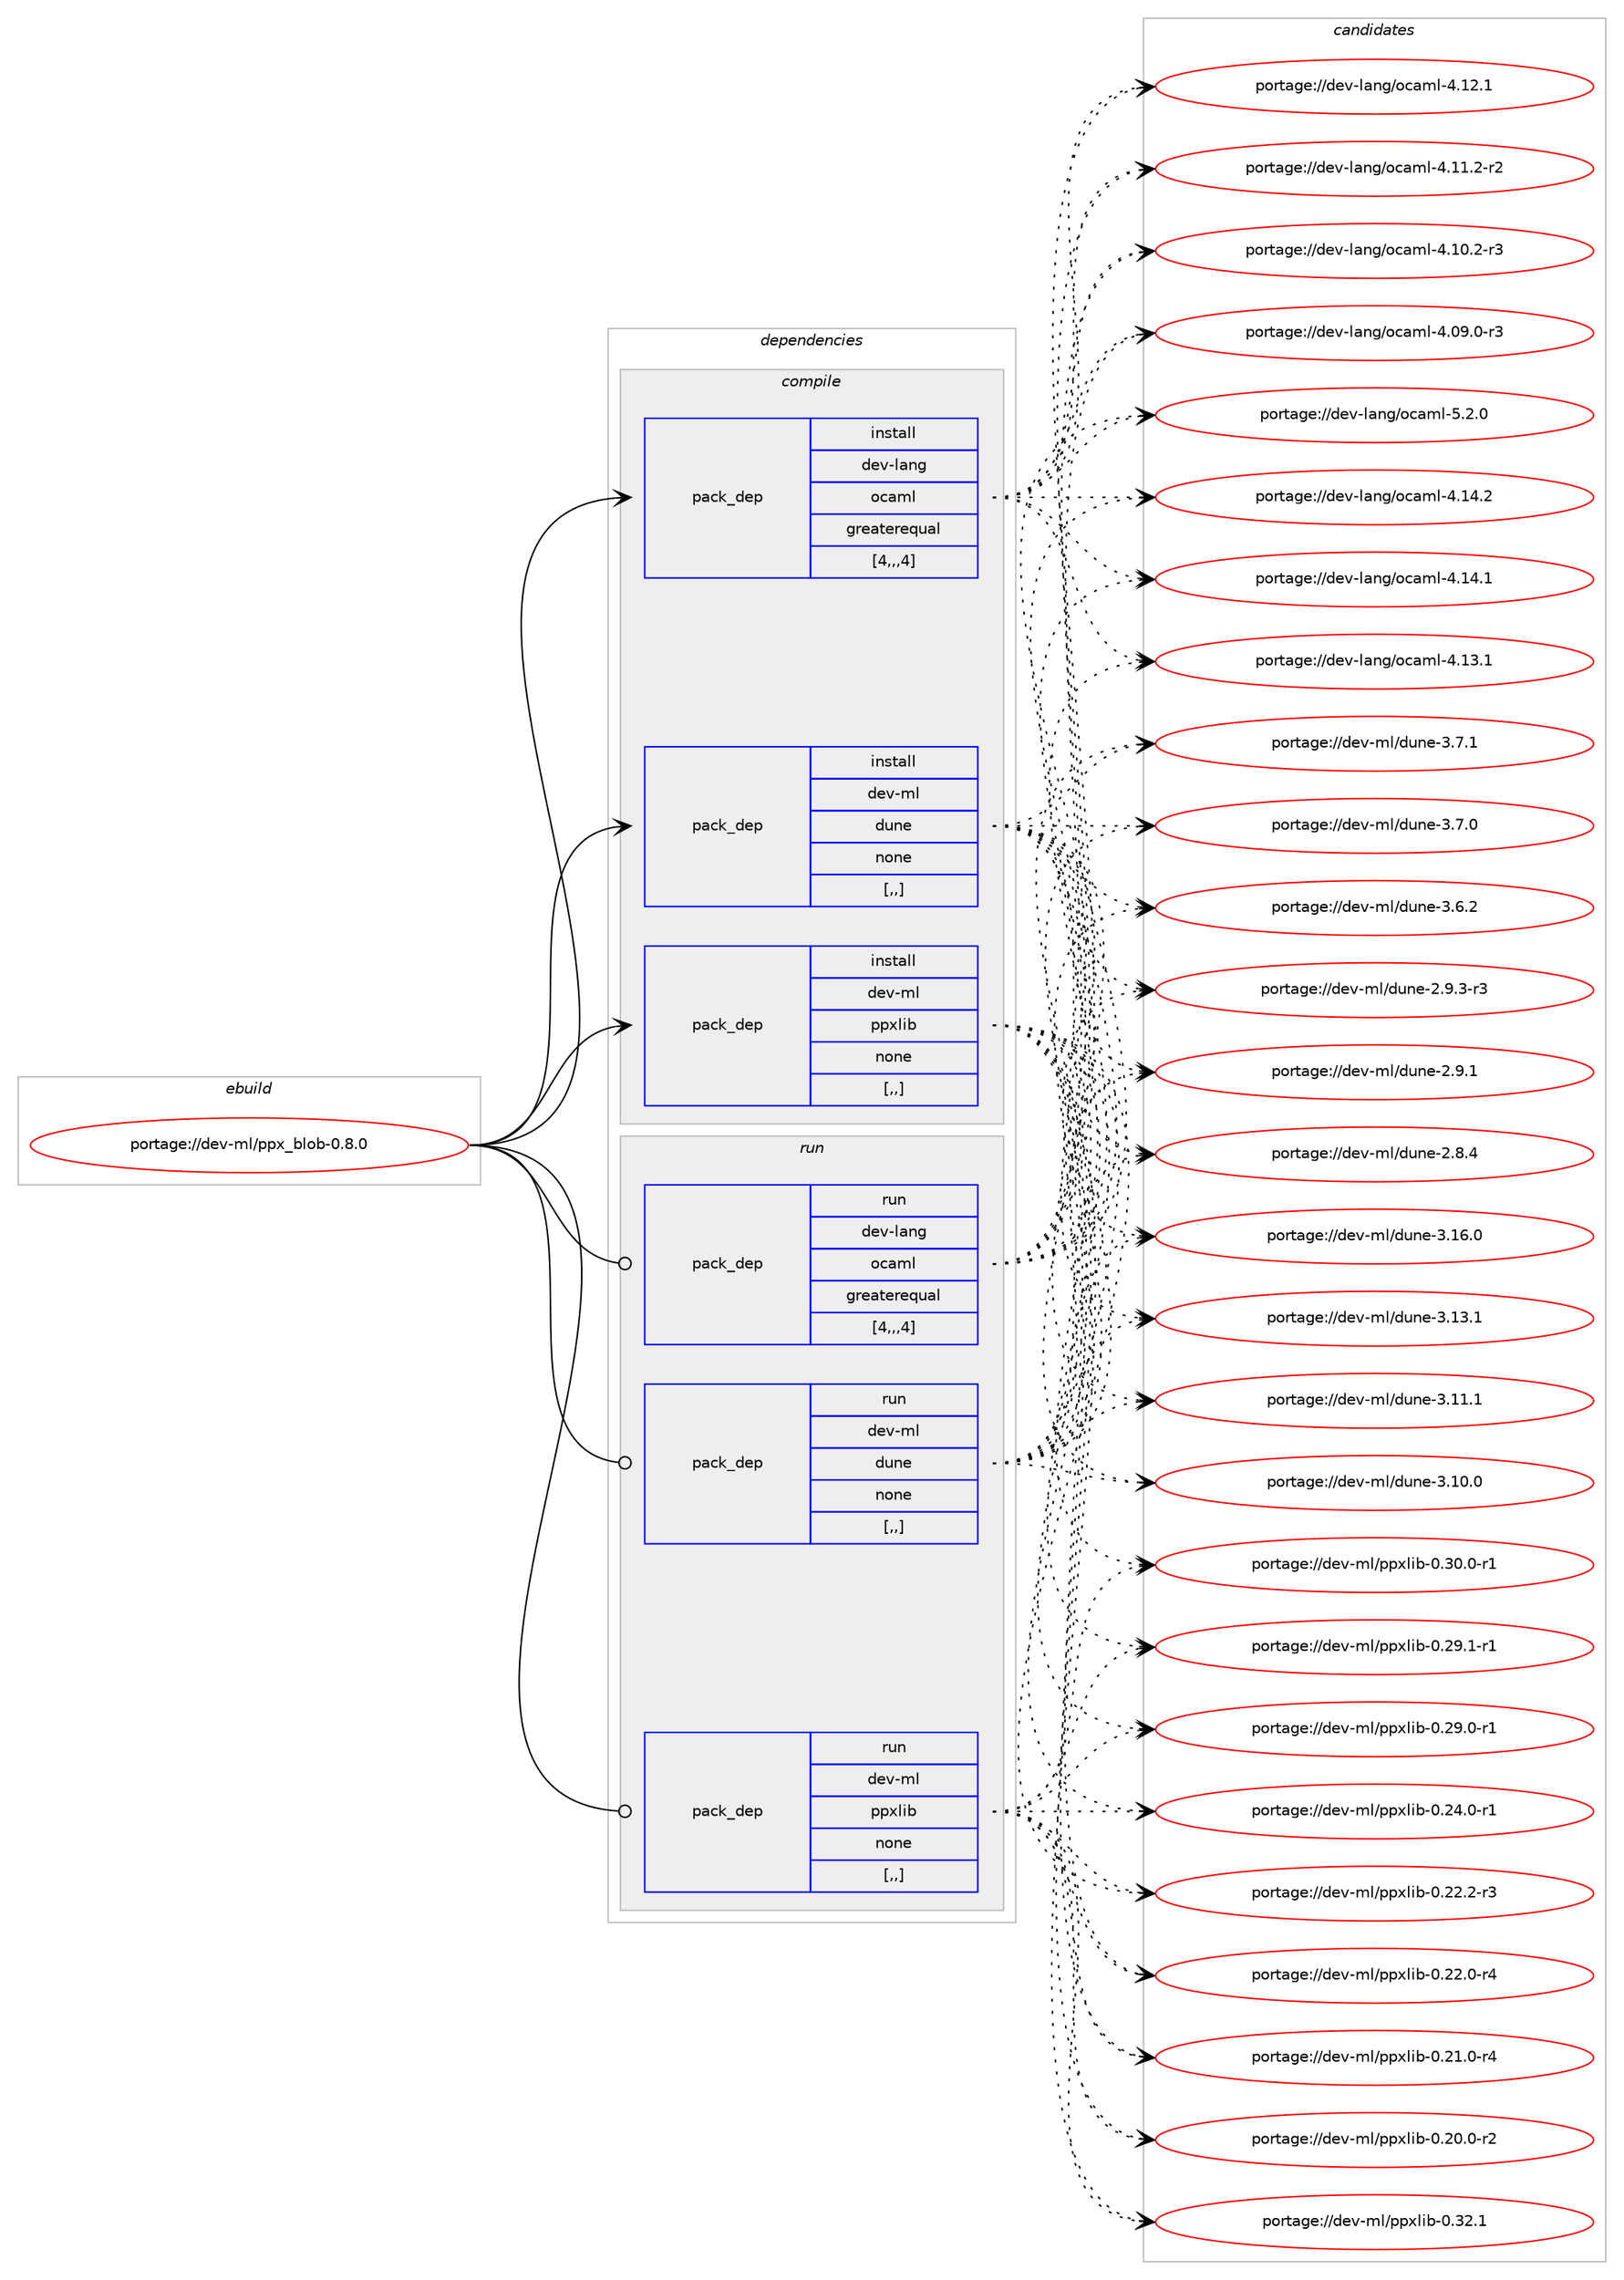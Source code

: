 digraph prolog {

# *************
# Graph options
# *************

newrank=true;
concentrate=true;
compound=true;
graph [rankdir=LR,fontname=Helvetica,fontsize=10,ranksep=1.5];#, ranksep=2.5, nodesep=0.2];
edge  [arrowhead=vee];
node  [fontname=Helvetica,fontsize=10];

# **********
# The ebuild
# **********

subgraph cluster_leftcol {
color=gray;
label=<<i>ebuild</i>>;
id [label="portage://dev-ml/ppx_blob-0.8.0", color=red, width=4, href="../dev-ml/ppx_blob-0.8.0.svg"];
}

# ****************
# The dependencies
# ****************

subgraph cluster_midcol {
color=gray;
label=<<i>dependencies</i>>;
subgraph cluster_compile {
fillcolor="#eeeeee";
style=filled;
label=<<i>compile</i>>;
subgraph pack91520 {
dependency122488 [label=<<TABLE BORDER="0" CELLBORDER="1" CELLSPACING="0" CELLPADDING="4" WIDTH="220"><TR><TD ROWSPAN="6" CELLPADDING="30">pack_dep</TD></TR><TR><TD WIDTH="110">install</TD></TR><TR><TD>dev-lang</TD></TR><TR><TD>ocaml</TD></TR><TR><TD>greaterequal</TD></TR><TR><TD>[4,,,4]</TD></TR></TABLE>>, shape=none, color=blue];
}
id:e -> dependency122488:w [weight=20,style="solid",arrowhead="vee"];
subgraph pack91521 {
dependency122489 [label=<<TABLE BORDER="0" CELLBORDER="1" CELLSPACING="0" CELLPADDING="4" WIDTH="220"><TR><TD ROWSPAN="6" CELLPADDING="30">pack_dep</TD></TR><TR><TD WIDTH="110">install</TD></TR><TR><TD>dev-ml</TD></TR><TR><TD>dune</TD></TR><TR><TD>none</TD></TR><TR><TD>[,,]</TD></TR></TABLE>>, shape=none, color=blue];
}
id:e -> dependency122489:w [weight=20,style="solid",arrowhead="vee"];
subgraph pack91522 {
dependency122490 [label=<<TABLE BORDER="0" CELLBORDER="1" CELLSPACING="0" CELLPADDING="4" WIDTH="220"><TR><TD ROWSPAN="6" CELLPADDING="30">pack_dep</TD></TR><TR><TD WIDTH="110">install</TD></TR><TR><TD>dev-ml</TD></TR><TR><TD>ppxlib</TD></TR><TR><TD>none</TD></TR><TR><TD>[,,]</TD></TR></TABLE>>, shape=none, color=blue];
}
id:e -> dependency122490:w [weight=20,style="solid",arrowhead="vee"];
}
subgraph cluster_compileandrun {
fillcolor="#eeeeee";
style=filled;
label=<<i>compile and run</i>>;
}
subgraph cluster_run {
fillcolor="#eeeeee";
style=filled;
label=<<i>run</i>>;
subgraph pack91523 {
dependency122491 [label=<<TABLE BORDER="0" CELLBORDER="1" CELLSPACING="0" CELLPADDING="4" WIDTH="220"><TR><TD ROWSPAN="6" CELLPADDING="30">pack_dep</TD></TR><TR><TD WIDTH="110">run</TD></TR><TR><TD>dev-lang</TD></TR><TR><TD>ocaml</TD></TR><TR><TD>greaterequal</TD></TR><TR><TD>[4,,,4]</TD></TR></TABLE>>, shape=none, color=blue];
}
id:e -> dependency122491:w [weight=20,style="solid",arrowhead="odot"];
subgraph pack91524 {
dependency122492 [label=<<TABLE BORDER="0" CELLBORDER="1" CELLSPACING="0" CELLPADDING="4" WIDTH="220"><TR><TD ROWSPAN="6" CELLPADDING="30">pack_dep</TD></TR><TR><TD WIDTH="110">run</TD></TR><TR><TD>dev-ml</TD></TR><TR><TD>dune</TD></TR><TR><TD>none</TD></TR><TR><TD>[,,]</TD></TR></TABLE>>, shape=none, color=blue];
}
id:e -> dependency122492:w [weight=20,style="solid",arrowhead="odot"];
subgraph pack91525 {
dependency122493 [label=<<TABLE BORDER="0" CELLBORDER="1" CELLSPACING="0" CELLPADDING="4" WIDTH="220"><TR><TD ROWSPAN="6" CELLPADDING="30">pack_dep</TD></TR><TR><TD WIDTH="110">run</TD></TR><TR><TD>dev-ml</TD></TR><TR><TD>ppxlib</TD></TR><TR><TD>none</TD></TR><TR><TD>[,,]</TD></TR></TABLE>>, shape=none, color=blue];
}
id:e -> dependency122493:w [weight=20,style="solid",arrowhead="odot"];
}
}

# **************
# The candidates
# **************

subgraph cluster_choices {
rank=same;
color=gray;
label=<<i>candidates</i>>;

subgraph choice91520 {
color=black;
nodesep=1;
choice1001011184510897110103471119997109108455346504648 [label="portage://dev-lang/ocaml-5.2.0", color=red, width=4,href="../dev-lang/ocaml-5.2.0.svg"];
choice100101118451089711010347111999710910845524649524650 [label="portage://dev-lang/ocaml-4.14.2", color=red, width=4,href="../dev-lang/ocaml-4.14.2.svg"];
choice100101118451089711010347111999710910845524649524649 [label="portage://dev-lang/ocaml-4.14.1", color=red, width=4,href="../dev-lang/ocaml-4.14.1.svg"];
choice100101118451089711010347111999710910845524649514649 [label="portage://dev-lang/ocaml-4.13.1", color=red, width=4,href="../dev-lang/ocaml-4.13.1.svg"];
choice100101118451089711010347111999710910845524649504649 [label="portage://dev-lang/ocaml-4.12.1", color=red, width=4,href="../dev-lang/ocaml-4.12.1.svg"];
choice1001011184510897110103471119997109108455246494946504511450 [label="portage://dev-lang/ocaml-4.11.2-r2", color=red, width=4,href="../dev-lang/ocaml-4.11.2-r2.svg"];
choice1001011184510897110103471119997109108455246494846504511451 [label="portage://dev-lang/ocaml-4.10.2-r3", color=red, width=4,href="../dev-lang/ocaml-4.10.2-r3.svg"];
choice1001011184510897110103471119997109108455246485746484511451 [label="portage://dev-lang/ocaml-4.09.0-r3", color=red, width=4,href="../dev-lang/ocaml-4.09.0-r3.svg"];
dependency122488:e -> choice1001011184510897110103471119997109108455346504648:w [style=dotted,weight="100"];
dependency122488:e -> choice100101118451089711010347111999710910845524649524650:w [style=dotted,weight="100"];
dependency122488:e -> choice100101118451089711010347111999710910845524649524649:w [style=dotted,weight="100"];
dependency122488:e -> choice100101118451089711010347111999710910845524649514649:w [style=dotted,weight="100"];
dependency122488:e -> choice100101118451089711010347111999710910845524649504649:w [style=dotted,weight="100"];
dependency122488:e -> choice1001011184510897110103471119997109108455246494946504511450:w [style=dotted,weight="100"];
dependency122488:e -> choice1001011184510897110103471119997109108455246494846504511451:w [style=dotted,weight="100"];
dependency122488:e -> choice1001011184510897110103471119997109108455246485746484511451:w [style=dotted,weight="100"];
}
subgraph choice91521 {
color=black;
nodesep=1;
choice100101118451091084710011711010145514649544648 [label="portage://dev-ml/dune-3.16.0", color=red, width=4,href="../dev-ml/dune-3.16.0.svg"];
choice100101118451091084710011711010145514649514649 [label="portage://dev-ml/dune-3.13.1", color=red, width=4,href="../dev-ml/dune-3.13.1.svg"];
choice100101118451091084710011711010145514649494649 [label="portage://dev-ml/dune-3.11.1", color=red, width=4,href="../dev-ml/dune-3.11.1.svg"];
choice100101118451091084710011711010145514649484648 [label="portage://dev-ml/dune-3.10.0", color=red, width=4,href="../dev-ml/dune-3.10.0.svg"];
choice1001011184510910847100117110101455146554649 [label="portage://dev-ml/dune-3.7.1", color=red, width=4,href="../dev-ml/dune-3.7.1.svg"];
choice1001011184510910847100117110101455146554648 [label="portage://dev-ml/dune-3.7.0", color=red, width=4,href="../dev-ml/dune-3.7.0.svg"];
choice1001011184510910847100117110101455146544650 [label="portage://dev-ml/dune-3.6.2", color=red, width=4,href="../dev-ml/dune-3.6.2.svg"];
choice10010111845109108471001171101014550465746514511451 [label="portage://dev-ml/dune-2.9.3-r3", color=red, width=4,href="../dev-ml/dune-2.9.3-r3.svg"];
choice1001011184510910847100117110101455046574649 [label="portage://dev-ml/dune-2.9.1", color=red, width=4,href="../dev-ml/dune-2.9.1.svg"];
choice1001011184510910847100117110101455046564652 [label="portage://dev-ml/dune-2.8.4", color=red, width=4,href="../dev-ml/dune-2.8.4.svg"];
dependency122489:e -> choice100101118451091084710011711010145514649544648:w [style=dotted,weight="100"];
dependency122489:e -> choice100101118451091084710011711010145514649514649:w [style=dotted,weight="100"];
dependency122489:e -> choice100101118451091084710011711010145514649494649:w [style=dotted,weight="100"];
dependency122489:e -> choice100101118451091084710011711010145514649484648:w [style=dotted,weight="100"];
dependency122489:e -> choice1001011184510910847100117110101455146554649:w [style=dotted,weight="100"];
dependency122489:e -> choice1001011184510910847100117110101455146554648:w [style=dotted,weight="100"];
dependency122489:e -> choice1001011184510910847100117110101455146544650:w [style=dotted,weight="100"];
dependency122489:e -> choice10010111845109108471001171101014550465746514511451:w [style=dotted,weight="100"];
dependency122489:e -> choice1001011184510910847100117110101455046574649:w [style=dotted,weight="100"];
dependency122489:e -> choice1001011184510910847100117110101455046564652:w [style=dotted,weight="100"];
}
subgraph choice91522 {
color=black;
nodesep=1;
choice10010111845109108471121121201081059845484651504649 [label="portage://dev-ml/ppxlib-0.32.1", color=red, width=4,href="../dev-ml/ppxlib-0.32.1.svg"];
choice100101118451091084711211212010810598454846514846484511449 [label="portage://dev-ml/ppxlib-0.30.0-r1", color=red, width=4,href="../dev-ml/ppxlib-0.30.0-r1.svg"];
choice100101118451091084711211212010810598454846505746494511449 [label="portage://dev-ml/ppxlib-0.29.1-r1", color=red, width=4,href="../dev-ml/ppxlib-0.29.1-r1.svg"];
choice100101118451091084711211212010810598454846505746484511449 [label="portage://dev-ml/ppxlib-0.29.0-r1", color=red, width=4,href="../dev-ml/ppxlib-0.29.0-r1.svg"];
choice100101118451091084711211212010810598454846505246484511449 [label="portage://dev-ml/ppxlib-0.24.0-r1", color=red, width=4,href="../dev-ml/ppxlib-0.24.0-r1.svg"];
choice100101118451091084711211212010810598454846505046504511451 [label="portage://dev-ml/ppxlib-0.22.2-r3", color=red, width=4,href="../dev-ml/ppxlib-0.22.2-r3.svg"];
choice100101118451091084711211212010810598454846505046484511452 [label="portage://dev-ml/ppxlib-0.22.0-r4", color=red, width=4,href="../dev-ml/ppxlib-0.22.0-r4.svg"];
choice100101118451091084711211212010810598454846504946484511452 [label="portage://dev-ml/ppxlib-0.21.0-r4", color=red, width=4,href="../dev-ml/ppxlib-0.21.0-r4.svg"];
choice100101118451091084711211212010810598454846504846484511450 [label="portage://dev-ml/ppxlib-0.20.0-r2", color=red, width=4,href="../dev-ml/ppxlib-0.20.0-r2.svg"];
dependency122490:e -> choice10010111845109108471121121201081059845484651504649:w [style=dotted,weight="100"];
dependency122490:e -> choice100101118451091084711211212010810598454846514846484511449:w [style=dotted,weight="100"];
dependency122490:e -> choice100101118451091084711211212010810598454846505746494511449:w [style=dotted,weight="100"];
dependency122490:e -> choice100101118451091084711211212010810598454846505746484511449:w [style=dotted,weight="100"];
dependency122490:e -> choice100101118451091084711211212010810598454846505246484511449:w [style=dotted,weight="100"];
dependency122490:e -> choice100101118451091084711211212010810598454846505046504511451:w [style=dotted,weight="100"];
dependency122490:e -> choice100101118451091084711211212010810598454846505046484511452:w [style=dotted,weight="100"];
dependency122490:e -> choice100101118451091084711211212010810598454846504946484511452:w [style=dotted,weight="100"];
dependency122490:e -> choice100101118451091084711211212010810598454846504846484511450:w [style=dotted,weight="100"];
}
subgraph choice91523 {
color=black;
nodesep=1;
choice1001011184510897110103471119997109108455346504648 [label="portage://dev-lang/ocaml-5.2.0", color=red, width=4,href="../dev-lang/ocaml-5.2.0.svg"];
choice100101118451089711010347111999710910845524649524650 [label="portage://dev-lang/ocaml-4.14.2", color=red, width=4,href="../dev-lang/ocaml-4.14.2.svg"];
choice100101118451089711010347111999710910845524649524649 [label="portage://dev-lang/ocaml-4.14.1", color=red, width=4,href="../dev-lang/ocaml-4.14.1.svg"];
choice100101118451089711010347111999710910845524649514649 [label="portage://dev-lang/ocaml-4.13.1", color=red, width=4,href="../dev-lang/ocaml-4.13.1.svg"];
choice100101118451089711010347111999710910845524649504649 [label="portage://dev-lang/ocaml-4.12.1", color=red, width=4,href="../dev-lang/ocaml-4.12.1.svg"];
choice1001011184510897110103471119997109108455246494946504511450 [label="portage://dev-lang/ocaml-4.11.2-r2", color=red, width=4,href="../dev-lang/ocaml-4.11.2-r2.svg"];
choice1001011184510897110103471119997109108455246494846504511451 [label="portage://dev-lang/ocaml-4.10.2-r3", color=red, width=4,href="../dev-lang/ocaml-4.10.2-r3.svg"];
choice1001011184510897110103471119997109108455246485746484511451 [label="portage://dev-lang/ocaml-4.09.0-r3", color=red, width=4,href="../dev-lang/ocaml-4.09.0-r3.svg"];
dependency122491:e -> choice1001011184510897110103471119997109108455346504648:w [style=dotted,weight="100"];
dependency122491:e -> choice100101118451089711010347111999710910845524649524650:w [style=dotted,weight="100"];
dependency122491:e -> choice100101118451089711010347111999710910845524649524649:w [style=dotted,weight="100"];
dependency122491:e -> choice100101118451089711010347111999710910845524649514649:w [style=dotted,weight="100"];
dependency122491:e -> choice100101118451089711010347111999710910845524649504649:w [style=dotted,weight="100"];
dependency122491:e -> choice1001011184510897110103471119997109108455246494946504511450:w [style=dotted,weight="100"];
dependency122491:e -> choice1001011184510897110103471119997109108455246494846504511451:w [style=dotted,weight="100"];
dependency122491:e -> choice1001011184510897110103471119997109108455246485746484511451:w [style=dotted,weight="100"];
}
subgraph choice91524 {
color=black;
nodesep=1;
choice100101118451091084710011711010145514649544648 [label="portage://dev-ml/dune-3.16.0", color=red, width=4,href="../dev-ml/dune-3.16.0.svg"];
choice100101118451091084710011711010145514649514649 [label="portage://dev-ml/dune-3.13.1", color=red, width=4,href="../dev-ml/dune-3.13.1.svg"];
choice100101118451091084710011711010145514649494649 [label="portage://dev-ml/dune-3.11.1", color=red, width=4,href="../dev-ml/dune-3.11.1.svg"];
choice100101118451091084710011711010145514649484648 [label="portage://dev-ml/dune-3.10.0", color=red, width=4,href="../dev-ml/dune-3.10.0.svg"];
choice1001011184510910847100117110101455146554649 [label="portage://dev-ml/dune-3.7.1", color=red, width=4,href="../dev-ml/dune-3.7.1.svg"];
choice1001011184510910847100117110101455146554648 [label="portage://dev-ml/dune-3.7.0", color=red, width=4,href="../dev-ml/dune-3.7.0.svg"];
choice1001011184510910847100117110101455146544650 [label="portage://dev-ml/dune-3.6.2", color=red, width=4,href="../dev-ml/dune-3.6.2.svg"];
choice10010111845109108471001171101014550465746514511451 [label="portage://dev-ml/dune-2.9.3-r3", color=red, width=4,href="../dev-ml/dune-2.9.3-r3.svg"];
choice1001011184510910847100117110101455046574649 [label="portage://dev-ml/dune-2.9.1", color=red, width=4,href="../dev-ml/dune-2.9.1.svg"];
choice1001011184510910847100117110101455046564652 [label="portage://dev-ml/dune-2.8.4", color=red, width=4,href="../dev-ml/dune-2.8.4.svg"];
dependency122492:e -> choice100101118451091084710011711010145514649544648:w [style=dotted,weight="100"];
dependency122492:e -> choice100101118451091084710011711010145514649514649:w [style=dotted,weight="100"];
dependency122492:e -> choice100101118451091084710011711010145514649494649:w [style=dotted,weight="100"];
dependency122492:e -> choice100101118451091084710011711010145514649484648:w [style=dotted,weight="100"];
dependency122492:e -> choice1001011184510910847100117110101455146554649:w [style=dotted,weight="100"];
dependency122492:e -> choice1001011184510910847100117110101455146554648:w [style=dotted,weight="100"];
dependency122492:e -> choice1001011184510910847100117110101455146544650:w [style=dotted,weight="100"];
dependency122492:e -> choice10010111845109108471001171101014550465746514511451:w [style=dotted,weight="100"];
dependency122492:e -> choice1001011184510910847100117110101455046574649:w [style=dotted,weight="100"];
dependency122492:e -> choice1001011184510910847100117110101455046564652:w [style=dotted,weight="100"];
}
subgraph choice91525 {
color=black;
nodesep=1;
choice10010111845109108471121121201081059845484651504649 [label="portage://dev-ml/ppxlib-0.32.1", color=red, width=4,href="../dev-ml/ppxlib-0.32.1.svg"];
choice100101118451091084711211212010810598454846514846484511449 [label="portage://dev-ml/ppxlib-0.30.0-r1", color=red, width=4,href="../dev-ml/ppxlib-0.30.0-r1.svg"];
choice100101118451091084711211212010810598454846505746494511449 [label="portage://dev-ml/ppxlib-0.29.1-r1", color=red, width=4,href="../dev-ml/ppxlib-0.29.1-r1.svg"];
choice100101118451091084711211212010810598454846505746484511449 [label="portage://dev-ml/ppxlib-0.29.0-r1", color=red, width=4,href="../dev-ml/ppxlib-0.29.0-r1.svg"];
choice100101118451091084711211212010810598454846505246484511449 [label="portage://dev-ml/ppxlib-0.24.0-r1", color=red, width=4,href="../dev-ml/ppxlib-0.24.0-r1.svg"];
choice100101118451091084711211212010810598454846505046504511451 [label="portage://dev-ml/ppxlib-0.22.2-r3", color=red, width=4,href="../dev-ml/ppxlib-0.22.2-r3.svg"];
choice100101118451091084711211212010810598454846505046484511452 [label="portage://dev-ml/ppxlib-0.22.0-r4", color=red, width=4,href="../dev-ml/ppxlib-0.22.0-r4.svg"];
choice100101118451091084711211212010810598454846504946484511452 [label="portage://dev-ml/ppxlib-0.21.0-r4", color=red, width=4,href="../dev-ml/ppxlib-0.21.0-r4.svg"];
choice100101118451091084711211212010810598454846504846484511450 [label="portage://dev-ml/ppxlib-0.20.0-r2", color=red, width=4,href="../dev-ml/ppxlib-0.20.0-r2.svg"];
dependency122493:e -> choice10010111845109108471121121201081059845484651504649:w [style=dotted,weight="100"];
dependency122493:e -> choice100101118451091084711211212010810598454846514846484511449:w [style=dotted,weight="100"];
dependency122493:e -> choice100101118451091084711211212010810598454846505746494511449:w [style=dotted,weight="100"];
dependency122493:e -> choice100101118451091084711211212010810598454846505746484511449:w [style=dotted,weight="100"];
dependency122493:e -> choice100101118451091084711211212010810598454846505246484511449:w [style=dotted,weight="100"];
dependency122493:e -> choice100101118451091084711211212010810598454846505046504511451:w [style=dotted,weight="100"];
dependency122493:e -> choice100101118451091084711211212010810598454846505046484511452:w [style=dotted,weight="100"];
dependency122493:e -> choice100101118451091084711211212010810598454846504946484511452:w [style=dotted,weight="100"];
dependency122493:e -> choice100101118451091084711211212010810598454846504846484511450:w [style=dotted,weight="100"];
}
}

}
